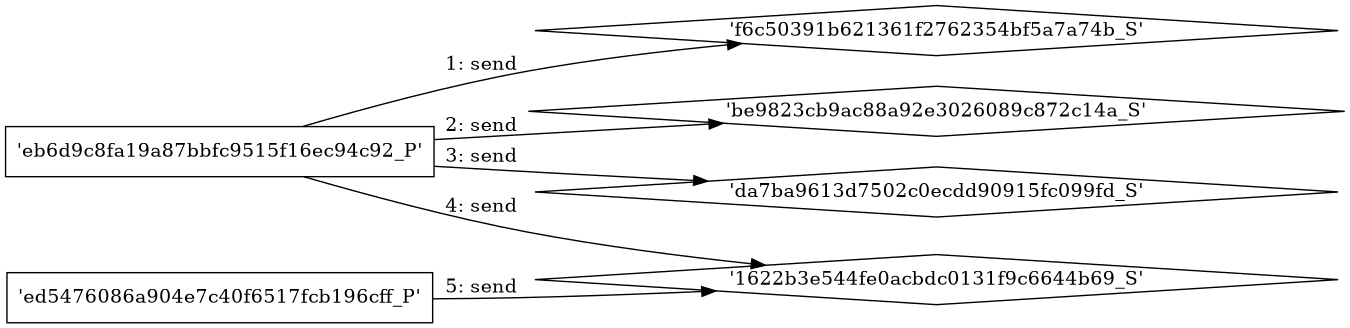 digraph "D:\Learning\Paper\apt\基于CTI的攻击预警\Dataset\攻击图\ASGfromALLCTI\Phishing Holes.dot" {
rankdir="LR"
size="9"
fixedsize="false"
splines="true"
nodesep=0.3
ranksep=0
fontsize=10
overlap="scalexy"
engine= "neato"
	"'f6c50391b621361f2762354bf5a7a74b_S'" [node_type=Socket shape=diamond]
	"'eb6d9c8fa19a87bbfc9515f16ec94c92_P'" [node_type=Process shape=box]
	"'eb6d9c8fa19a87bbfc9515f16ec94c92_P'" -> "'f6c50391b621361f2762354bf5a7a74b_S'" [label="1: send"]
	"'be9823cb9ac88a92e3026089c872c14a_S'" [node_type=Socket shape=diamond]
	"'eb6d9c8fa19a87bbfc9515f16ec94c92_P'" [node_type=Process shape=box]
	"'eb6d9c8fa19a87bbfc9515f16ec94c92_P'" -> "'be9823cb9ac88a92e3026089c872c14a_S'" [label="2: send"]
	"'da7ba9613d7502c0ecdd90915fc099fd_S'" [node_type=Socket shape=diamond]
	"'eb6d9c8fa19a87bbfc9515f16ec94c92_P'" [node_type=Process shape=box]
	"'eb6d9c8fa19a87bbfc9515f16ec94c92_P'" -> "'da7ba9613d7502c0ecdd90915fc099fd_S'" [label="3: send"]
	"'1622b3e544fe0acbdc0131f9c6644b69_S'" [node_type=Socket shape=diamond]
	"'eb6d9c8fa19a87bbfc9515f16ec94c92_P'" [node_type=Process shape=box]
	"'eb6d9c8fa19a87bbfc9515f16ec94c92_P'" -> "'1622b3e544fe0acbdc0131f9c6644b69_S'" [label="4: send"]
	"'1622b3e544fe0acbdc0131f9c6644b69_S'" [node_type=Socket shape=diamond]
	"'ed5476086a904e7c40f6517fcb196cff_P'" [node_type=Process shape=box]
	"'ed5476086a904e7c40f6517fcb196cff_P'" -> "'1622b3e544fe0acbdc0131f9c6644b69_S'" [label="5: send"]
}
